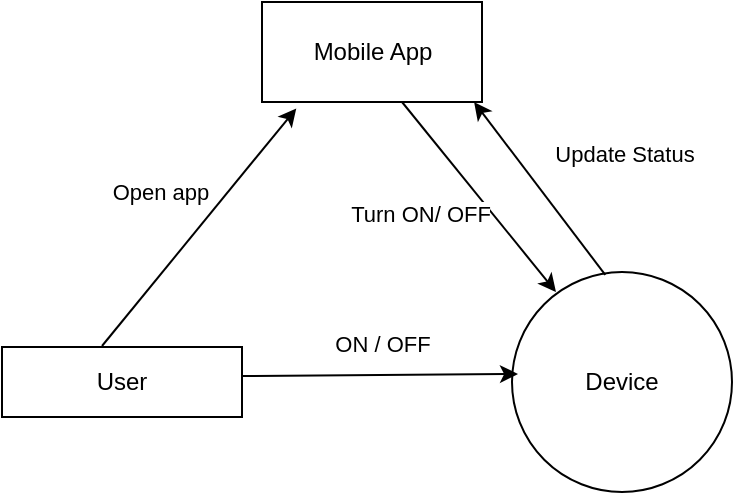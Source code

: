 <mxfile version="10.6.0" type="device"><diagram id="n_Le2doATkSdzkMWcrL_" name="Page-1"><mxGraphModel dx="1250" dy="582" grid="1" gridSize="10" guides="1" tooltips="1" connect="1" arrows="1" fold="1" page="1" pageScale="1" pageWidth="850" pageHeight="1100" math="0" shadow="0"><root><mxCell id="0"/><mxCell id="1" parent="0"/><mxCell id="Pe4gFH1dVJFhgDT0AJPl-1" value="Device" style="ellipse;whiteSpace=wrap;html=1;aspect=fixed;" vertex="1" parent="1"><mxGeometry x="385" y="220" width="110" height="110" as="geometry"/></mxCell><mxCell id="Pe4gFH1dVJFhgDT0AJPl-2" value="User" style="rounded=0;whiteSpace=wrap;html=1;" vertex="1" parent="1"><mxGeometry x="130" y="257.5" width="120" height="35" as="geometry"/></mxCell><mxCell id="Pe4gFH1dVJFhgDT0AJPl-4" value="ON / OFF" style="endArrow=classic;html=1;entryX=0.023;entryY=0.408;entryDx=0;entryDy=0;entryPerimeter=0;exitX=1;exitY=0.25;exitDx=0;exitDy=0;" edge="1" parent="1"><mxGeometry x="0.016" y="15" width="50" height="50" relative="1" as="geometry"><mxPoint x="250" y="272" as="sourcePoint"/><mxPoint x="388" y="271" as="targetPoint"/><mxPoint as="offset"/></mxGeometry></mxCell><mxCell id="Pe4gFH1dVJFhgDT0AJPl-6" value="Mobile App" style="html=1;" vertex="1" parent="1"><mxGeometry x="260" y="85" width="110" height="50" as="geometry"/></mxCell><mxCell id="Pe4gFH1dVJFhgDT0AJPl-7" value="Open app" style="endArrow=classic;html=1;entryX=0.156;entryY=1.064;entryDx=0;entryDy=0;entryPerimeter=0;" edge="1" parent="1" target="Pe4gFH1dVJFhgDT0AJPl-6"><mxGeometry x="0.024" y="25" width="50" height="50" relative="1" as="geometry"><mxPoint x="180" y="257" as="sourcePoint"/><mxPoint x="220" y="200" as="targetPoint"/><mxPoint x="-1" as="offset"/></mxGeometry></mxCell><mxCell id="Pe4gFH1dVJFhgDT0AJPl-8" value="Turn ON/ OFF" style="endArrow=classic;html=1;" edge="1" parent="1" source="Pe4gFH1dVJFhgDT0AJPl-6"><mxGeometry x="-0.187" y="-28" width="50" height="50" relative="1" as="geometry"><mxPoint x="400" y="200" as="sourcePoint"/><mxPoint x="407" y="230" as="targetPoint"/><Array as="points"><mxPoint x="330" y="135"/></Array><mxPoint as="offset"/></mxGeometry></mxCell><mxCell id="Pe4gFH1dVJFhgDT0AJPl-12" value="Update Status" style="endArrow=classic;html=1;exitX=0.424;exitY=0.013;exitDx=0;exitDy=0;exitPerimeter=0;entryX=0.964;entryY=1;entryDx=0;entryDy=0;entryPerimeter=0;" edge="1" parent="1" source="Pe4gFH1dVJFhgDT0AJPl-1" target="Pe4gFH1dVJFhgDT0AJPl-6"><mxGeometry x="-0.197" y="-43" width="50" height="50" relative="1" as="geometry"><mxPoint x="440" y="230" as="sourcePoint"/><mxPoint x="490" y="180" as="targetPoint"/><mxPoint x="1" as="offset"/></mxGeometry></mxCell></root></mxGraphModel></diagram></mxfile>